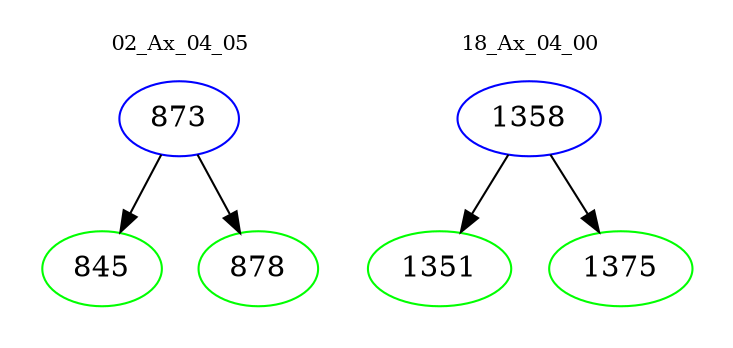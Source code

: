 digraph{
subgraph cluster_0 {
color = white
label = "02_Ax_04_05";
fontsize=10;
T0_873 [label="873", color="blue"]
T0_873 -> T0_845 [color="black"]
T0_845 [label="845", color="green"]
T0_873 -> T0_878 [color="black"]
T0_878 [label="878", color="green"]
}
subgraph cluster_1 {
color = white
label = "18_Ax_04_00";
fontsize=10;
T1_1358 [label="1358", color="blue"]
T1_1358 -> T1_1351 [color="black"]
T1_1351 [label="1351", color="green"]
T1_1358 -> T1_1375 [color="black"]
T1_1375 [label="1375", color="green"]
}
}
